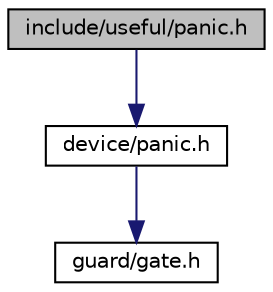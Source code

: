 digraph G
{
  bgcolor="transparent";
  edge [fontname="Helvetica",fontsize="10",labelfontname="Helvetica",labelfontsize="10"];
  node [fontname="Helvetica",fontsize="10",shape=record];
  Node1 [label="include/useful/panic.h",height=0.2,width=0.4,color="black", fillcolor="grey75", style="filled" fontcolor="black"];
  Node1 -> Node2 [color="midnightblue",fontsize="10",style="solid",fontname="Helvetica"];
  Node2 [label="device/panic.h",height=0.2,width=0.4,color="black",URL="$device_2panic_8h.html"];
  Node2 -> Node3 [color="midnightblue",fontsize="10",style="solid",fontname="Helvetica"];
  Node3 [label="guard/gate.h",height=0.2,width=0.4,color="black",URL="$gate_8h.html"];
}
